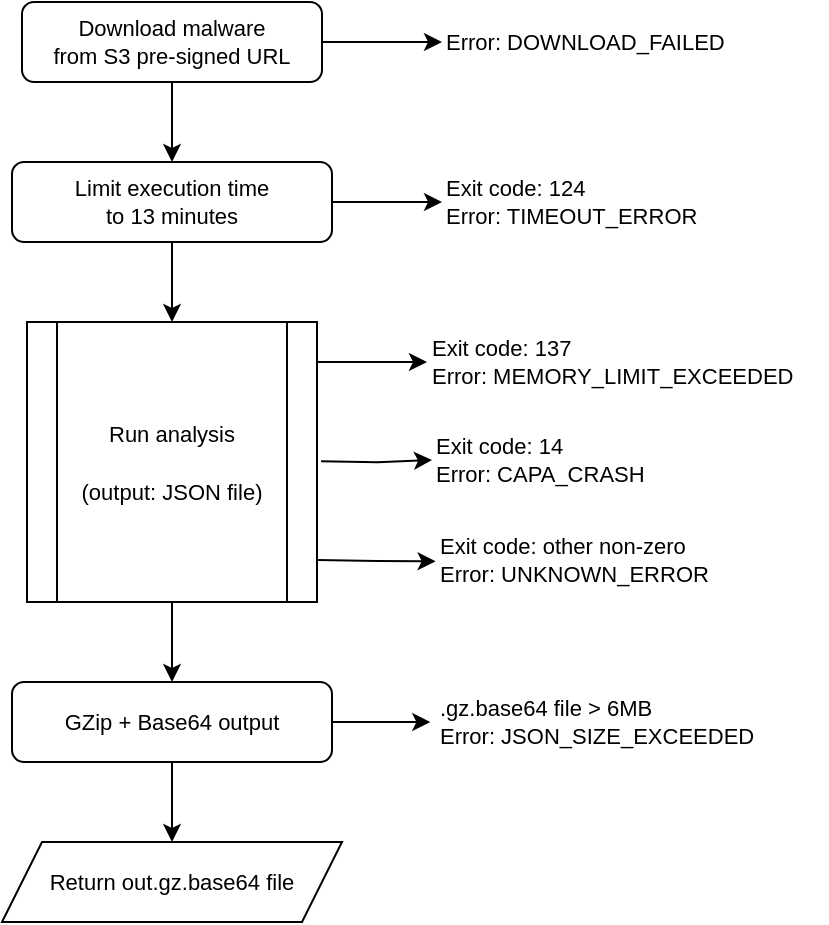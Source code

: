 <mxfile version="21.3.8" type="device">
  <diagram name="Pagina-1" id="od_BGttL0ItzMASoLNF1">
    <mxGraphModel dx="925" dy="539" grid="1" gridSize="10" guides="1" tooltips="1" connect="1" arrows="1" fold="1" page="1" pageScale="1" pageWidth="827" pageHeight="1169" math="0" shadow="0">
      <root>
        <mxCell id="0" />
        <mxCell id="1" parent="0" />
        <mxCell id="-p1bK-LvGHBaAbdcH1oh-12" style="edgeStyle=orthogonalEdgeStyle;rounded=0;orthogonalLoop=1;jettySize=auto;html=1;exitX=1;exitY=0.5;exitDx=0;exitDy=0;" edge="1" parent="1" source="-p1bK-LvGHBaAbdcH1oh-1" target="-p1bK-LvGHBaAbdcH1oh-11">
          <mxGeometry relative="1" as="geometry" />
        </mxCell>
        <mxCell id="-p1bK-LvGHBaAbdcH1oh-13" style="edgeStyle=orthogonalEdgeStyle;rounded=0;orthogonalLoop=1;jettySize=auto;html=1;exitX=0.5;exitY=1;exitDx=0;exitDy=0;entryX=0.5;entryY=0;entryDx=0;entryDy=0;" edge="1" parent="1" source="-p1bK-LvGHBaAbdcH1oh-1" target="-p1bK-LvGHBaAbdcH1oh-2">
          <mxGeometry relative="1" as="geometry" />
        </mxCell>
        <mxCell id="-p1bK-LvGHBaAbdcH1oh-1" value="Download malware&lt;br style=&quot;font-size: 11px;&quot;&gt;from S3 pre-signed URL" style="rounded=1;whiteSpace=wrap;html=1;fontSize=11;" vertex="1" parent="1">
          <mxGeometry x="70" y="30" width="150" height="40" as="geometry" />
        </mxCell>
        <mxCell id="-p1bK-LvGHBaAbdcH1oh-14" style="edgeStyle=orthogonalEdgeStyle;rounded=0;orthogonalLoop=1;jettySize=auto;html=1;exitX=1;exitY=0.5;exitDx=0;exitDy=0;" edge="1" parent="1" source="-p1bK-LvGHBaAbdcH1oh-2">
          <mxGeometry relative="1" as="geometry">
            <mxPoint x="280" y="130.032" as="targetPoint" />
          </mxGeometry>
        </mxCell>
        <mxCell id="-p1bK-LvGHBaAbdcH1oh-17" style="edgeStyle=orthogonalEdgeStyle;rounded=0;orthogonalLoop=1;jettySize=auto;html=1;exitX=0.5;exitY=1;exitDx=0;exitDy=0;" edge="1" parent="1" source="-p1bK-LvGHBaAbdcH1oh-2">
          <mxGeometry relative="1" as="geometry">
            <mxPoint x="145" y="190" as="targetPoint" />
          </mxGeometry>
        </mxCell>
        <mxCell id="-p1bK-LvGHBaAbdcH1oh-2" value="Limit execution time&lt;br&gt;to 13 minutes" style="rounded=1;whiteSpace=wrap;html=1;fontSize=11;" vertex="1" parent="1">
          <mxGeometry x="65" y="110" width="160" height="40" as="geometry" />
        </mxCell>
        <mxCell id="-p1bK-LvGHBaAbdcH1oh-11" value="Error: DOWNLOAD_FAILED" style="text;html=1;align=left;verticalAlign=middle;resizable=0;points=[];autosize=1;strokeColor=none;fillColor=none;fontSize=11;" vertex="1" parent="1">
          <mxGeometry x="280" y="35" width="160" height="30" as="geometry" />
        </mxCell>
        <mxCell id="-p1bK-LvGHBaAbdcH1oh-15" value="Exit code: 124&lt;br&gt;Error: TIMEOUT_ERROR" style="text;html=1;align=left;verticalAlign=middle;resizable=0;points=[];autosize=1;strokeColor=none;fillColor=none;fontSize=11;" vertex="1" parent="1">
          <mxGeometry x="280" y="110" width="150" height="40" as="geometry" />
        </mxCell>
        <mxCell id="-p1bK-LvGHBaAbdcH1oh-25" style="edgeStyle=orthogonalEdgeStyle;rounded=0;orthogonalLoop=1;jettySize=auto;html=1;exitX=1;exitY=0.75;exitDx=0;exitDy=0;entryX=0.002;entryY=0.516;entryDx=0;entryDy=0;entryPerimeter=0;" edge="1" parent="1" target="-p1bK-LvGHBaAbdcH1oh-24">
          <mxGeometry relative="1" as="geometry">
            <mxPoint x="217.5" y="309" as="sourcePoint" />
          </mxGeometry>
        </mxCell>
        <mxCell id="-p1bK-LvGHBaAbdcH1oh-30" style="edgeStyle=orthogonalEdgeStyle;rounded=0;orthogonalLoop=1;jettySize=auto;html=1;exitX=0.5;exitY=1;exitDx=0;exitDy=0;entryX=0.5;entryY=0;entryDx=0;entryDy=0;" edge="1" parent="1" source="-p1bK-LvGHBaAbdcH1oh-18" target="-p1bK-LvGHBaAbdcH1oh-27">
          <mxGeometry relative="1" as="geometry" />
        </mxCell>
        <mxCell id="-p1bK-LvGHBaAbdcH1oh-18" value="&lt;font style=&quot;font-size: 11px;&quot;&gt;Run analysis&lt;br&gt;&lt;br&gt;(output: JSON file)&lt;br&gt;&lt;/font&gt;" style="shape=process;whiteSpace=wrap;html=1;backgroundOutline=1;" vertex="1" parent="1">
          <mxGeometry x="72.5" y="190" width="145" height="140" as="geometry" />
        </mxCell>
        <mxCell id="-p1bK-LvGHBaAbdcH1oh-19" style="edgeStyle=orthogonalEdgeStyle;rounded=0;orthogonalLoop=1;jettySize=auto;html=1;exitX=1;exitY=0.5;exitDx=0;exitDy=0;" edge="1" parent="1">
          <mxGeometry relative="1" as="geometry">
            <mxPoint x="272.5" y="210.032" as="targetPoint" />
            <mxPoint x="217.5" y="210" as="sourcePoint" />
          </mxGeometry>
        </mxCell>
        <mxCell id="-p1bK-LvGHBaAbdcH1oh-20" value="Exit code: 137&lt;br&gt;Error: MEMORY_LIMIT_EXCEEDED" style="text;html=1;align=left;verticalAlign=middle;resizable=0;points=[];autosize=1;strokeColor=none;fillColor=none;fontSize=11;" vertex="1" parent="1">
          <mxGeometry x="272.5" y="190" width="200" height="40" as="geometry" />
        </mxCell>
        <mxCell id="-p1bK-LvGHBaAbdcH1oh-21" style="edgeStyle=orthogonalEdgeStyle;rounded=0;orthogonalLoop=1;jettySize=auto;html=1;exitX=1.014;exitY=0.433;exitDx=0;exitDy=0;exitPerimeter=0;" edge="1" parent="1">
          <mxGeometry relative="1" as="geometry">
            <mxPoint x="275" y="259.032" as="targetPoint" />
            <mxPoint x="219.53" y="259.62" as="sourcePoint" />
          </mxGeometry>
        </mxCell>
        <mxCell id="-p1bK-LvGHBaAbdcH1oh-22" value="Exit code: 14&lt;br&gt;Error: CAPA_CRASH" style="text;html=1;align=left;verticalAlign=middle;resizable=0;points=[];autosize=1;strokeColor=none;fillColor=none;fontSize=11;" vertex="1" parent="1">
          <mxGeometry x="275" y="239" width="130" height="40" as="geometry" />
        </mxCell>
        <mxCell id="-p1bK-LvGHBaAbdcH1oh-24" value="Exit code: other non-zero&lt;br&gt;Error: UNKNOWN_ERROR" style="text;html=1;align=left;verticalAlign=middle;resizable=0;points=[];autosize=1;strokeColor=none;fillColor=none;fontSize=11;" vertex="1" parent="1">
          <mxGeometry x="276.5" y="289" width="160" height="40" as="geometry" />
        </mxCell>
        <mxCell id="-p1bK-LvGHBaAbdcH1oh-29" style="edgeStyle=orthogonalEdgeStyle;rounded=0;orthogonalLoop=1;jettySize=auto;html=1;exitX=1;exitY=0.5;exitDx=0;exitDy=0;entryX=-0.013;entryY=0.5;entryDx=0;entryDy=0;entryPerimeter=0;" edge="1" parent="1" source="-p1bK-LvGHBaAbdcH1oh-27" target="-p1bK-LvGHBaAbdcH1oh-28">
          <mxGeometry relative="1" as="geometry" />
        </mxCell>
        <mxCell id="-p1bK-LvGHBaAbdcH1oh-33" style="edgeStyle=orthogonalEdgeStyle;rounded=0;orthogonalLoop=1;jettySize=auto;html=1;exitX=0.5;exitY=1;exitDx=0;exitDy=0;entryX=0.5;entryY=0;entryDx=0;entryDy=0;" edge="1" parent="1" source="-p1bK-LvGHBaAbdcH1oh-27" target="-p1bK-LvGHBaAbdcH1oh-32">
          <mxGeometry relative="1" as="geometry" />
        </mxCell>
        <mxCell id="-p1bK-LvGHBaAbdcH1oh-27" value="GZip + Base64 output" style="rounded=1;whiteSpace=wrap;html=1;fontSize=11;" vertex="1" parent="1">
          <mxGeometry x="65" y="370" width="160" height="40" as="geometry" />
        </mxCell>
        <mxCell id="-p1bK-LvGHBaAbdcH1oh-28" value=".gz.base64 file &amp;gt; 6MB&lt;br&gt;Error: JSON_SIZE_EXCEEDED" style="text;html=1;align=left;verticalAlign=middle;resizable=0;points=[];autosize=1;strokeColor=none;fillColor=none;fontSize=11;" vertex="1" parent="1">
          <mxGeometry x="276.5" y="370" width="180" height="40" as="geometry" />
        </mxCell>
        <mxCell id="-p1bK-LvGHBaAbdcH1oh-32" value="&lt;font style=&quot;font-size: 11px;&quot;&gt;Return out.gz.base64 file&lt;/font&gt;" style="shape=parallelogram;perimeter=parallelogramPerimeter;whiteSpace=wrap;html=1;fixedSize=1;" vertex="1" parent="1">
          <mxGeometry x="60" y="450" width="170" height="40" as="geometry" />
        </mxCell>
      </root>
    </mxGraphModel>
  </diagram>
</mxfile>
